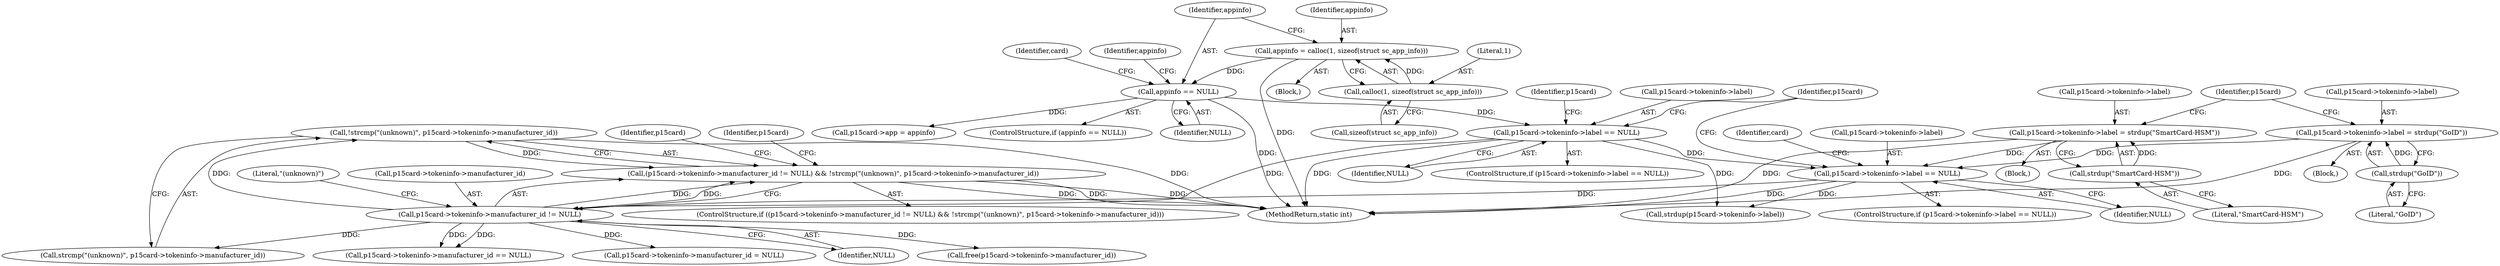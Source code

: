 digraph "0_OpenSC_360e95d45ac4123255a4c796db96337f332160ad#diff-d643a0fa169471dbf2912f4866dc49c5_6@API" {
"1000430" [label="(Call,!strcmp(\"(unknown)\", p15card->tokeninfo->manufacturer_id))"];
"1000423" [label="(Call,p15card->tokeninfo->manufacturer_id != NULL)"];
"1000409" [label="(Call,p15card->tokeninfo->label == NULL)"];
"1000400" [label="(Call,p15card->tokeninfo->label = strdup(\"SmartCard-HSM\"))"];
"1000406" [label="(Call,strdup(\"SmartCard-HSM\"))"];
"1000390" [label="(Call,p15card->tokeninfo->label = strdup(\"GoID\"))"];
"1000396" [label="(Call,strdup(\"GoID\"))"];
"1000365" [label="(Call,p15card->tokeninfo->label == NULL)"];
"1000150" [label="(Call,appinfo == NULL)"];
"1000143" [label="(Call,appinfo = calloc(1, sizeof(struct sc_app_info)))"];
"1000145" [label="(Call,calloc(1, sizeof(struct sc_app_info)))"];
"1000422" [label="(Call,(p15card->tokeninfo->manufacturer_id != NULL) && !strcmp(\"(unknown)\", p15card->tokeninfo->manufacturer_id))"];
"1000423" [label="(Call,p15card->tokeninfo->manufacturer_id != NULL)"];
"1000401" [label="(Call,p15card->tokeninfo->label)"];
"1000430" [label="(Call,!strcmp(\"(unknown)\", p15card->tokeninfo->manufacturer_id))"];
"1000150" [label="(Call,appinfo == NULL)"];
"1000397" [label="(Literal,\"GoID\")"];
"1000156" [label="(Identifier,card)"];
"1000422" [label="(Call,(p15card->tokeninfo->manufacturer_id != NULL) && !strcmp(\"(unknown)\", p15card->tokeninfo->manufacturer_id))"];
"1000146" [label="(Literal,1)"];
"1001087" [label="(MethodReturn,static int)"];
"1000371" [label="(Identifier,NULL)"];
"1000161" [label="(Identifier,appinfo)"];
"1000378" [label="(Identifier,p15card)"];
"1000424" [label="(Call,p15card->tokeninfo->manufacturer_id)"];
"1000365" [label="(Call,p15card->tokeninfo->label == NULL)"];
"1000415" [label="(Identifier,NULL)"];
"1000406" [label="(Call,strdup(\"SmartCard-HSM\"))"];
"1000107" [label="(Block,)"];
"1000143" [label="(Call,appinfo = calloc(1, sizeof(struct sc_app_info)))"];
"1000418" [label="(Identifier,card)"];
"1000445" [label="(Call,p15card->tokeninfo->manufacturer_id = NULL)"];
"1000456" [label="(Identifier,p15card)"];
"1000407" [label="(Literal,\"SmartCard-HSM\")"];
"1000364" [label="(ControlStructure,if (p15card->tokeninfo->label == NULL))"];
"1000439" [label="(Call,free(p15card->tokeninfo->manufacturer_id))"];
"1000391" [label="(Call,p15card->tokeninfo->label)"];
"1000390" [label="(Call,p15card->tokeninfo->label = strdup(\"GoID\"))"];
"1000412" [label="(Identifier,p15card)"];
"1000396" [label="(Call,strdup(\"GoID\"))"];
"1000149" [label="(ControlStructure,if (appinfo == NULL))"];
"1000410" [label="(Call,p15card->tokeninfo->label)"];
"1000426" [label="(Identifier,p15card)"];
"1000389" [label="(Block,)"];
"1000366" [label="(Call,p15card->tokeninfo->label)"];
"1000432" [label="(Literal,\"(unknown)\")"];
"1000429" [label="(Identifier,NULL)"];
"1000399" [label="(Block,)"];
"1000408" [label="(ControlStructure,if (p15card->tokeninfo->label == NULL))"];
"1000400" [label="(Call,p15card->tokeninfo->label = strdup(\"SmartCard-HSM\"))"];
"1000151" [label="(Identifier,appinfo)"];
"1000145" [label="(Call,calloc(1, sizeof(struct sc_app_info)))"];
"1000453" [label="(Call,p15card->tokeninfo->manufacturer_id == NULL)"];
"1000147" [label="(Call,sizeof(struct sc_app_info))"];
"1000431" [label="(Call,strcmp(\"(unknown)\", p15card->tokeninfo->manufacturer_id))"];
"1000442" [label="(Identifier,p15card)"];
"1000409" [label="(Call,p15card->tokeninfo->label == NULL)"];
"1000152" [label="(Identifier,NULL)"];
"1000513" [label="(Call,strdup(p15card->tokeninfo->label))"];
"1000144" [label="(Identifier,appinfo)"];
"1000421" [label="(ControlStructure,if ((p15card->tokeninfo->manufacturer_id != NULL) && !strcmp(\"(unknown)\", p15card->tokeninfo->manufacturer_id)))"];
"1000171" [label="(Call,p15card->app = appinfo)"];
"1000430" -> "1000422"  [label="AST: "];
"1000430" -> "1000431"  [label="CFG: "];
"1000431" -> "1000430"  [label="AST: "];
"1000422" -> "1000430"  [label="CFG: "];
"1000430" -> "1001087"  [label="DDG: "];
"1000430" -> "1000422"  [label="DDG: "];
"1000423" -> "1000430"  [label="DDG: "];
"1000423" -> "1000422"  [label="AST: "];
"1000423" -> "1000429"  [label="CFG: "];
"1000424" -> "1000423"  [label="AST: "];
"1000429" -> "1000423"  [label="AST: "];
"1000432" -> "1000423"  [label="CFG: "];
"1000422" -> "1000423"  [label="CFG: "];
"1000423" -> "1000422"  [label="DDG: "];
"1000423" -> "1000422"  [label="DDG: "];
"1000409" -> "1000423"  [label="DDG: "];
"1000365" -> "1000423"  [label="DDG: "];
"1000423" -> "1000431"  [label="DDG: "];
"1000423" -> "1000439"  [label="DDG: "];
"1000423" -> "1000445"  [label="DDG: "];
"1000423" -> "1000453"  [label="DDG: "];
"1000423" -> "1000453"  [label="DDG: "];
"1000409" -> "1000408"  [label="AST: "];
"1000409" -> "1000415"  [label="CFG: "];
"1000410" -> "1000409"  [label="AST: "];
"1000415" -> "1000409"  [label="AST: "];
"1000418" -> "1000409"  [label="CFG: "];
"1000426" -> "1000409"  [label="CFG: "];
"1000409" -> "1001087"  [label="DDG: "];
"1000400" -> "1000409"  [label="DDG: "];
"1000390" -> "1000409"  [label="DDG: "];
"1000365" -> "1000409"  [label="DDG: "];
"1000409" -> "1000513"  [label="DDG: "];
"1000400" -> "1000399"  [label="AST: "];
"1000400" -> "1000406"  [label="CFG: "];
"1000401" -> "1000400"  [label="AST: "];
"1000406" -> "1000400"  [label="AST: "];
"1000412" -> "1000400"  [label="CFG: "];
"1000400" -> "1001087"  [label="DDG: "];
"1000406" -> "1000400"  [label="DDG: "];
"1000406" -> "1000407"  [label="CFG: "];
"1000407" -> "1000406"  [label="AST: "];
"1000390" -> "1000389"  [label="AST: "];
"1000390" -> "1000396"  [label="CFG: "];
"1000391" -> "1000390"  [label="AST: "];
"1000396" -> "1000390"  [label="AST: "];
"1000412" -> "1000390"  [label="CFG: "];
"1000390" -> "1001087"  [label="DDG: "];
"1000396" -> "1000390"  [label="DDG: "];
"1000396" -> "1000397"  [label="CFG: "];
"1000397" -> "1000396"  [label="AST: "];
"1000365" -> "1000364"  [label="AST: "];
"1000365" -> "1000371"  [label="CFG: "];
"1000366" -> "1000365"  [label="AST: "];
"1000371" -> "1000365"  [label="AST: "];
"1000378" -> "1000365"  [label="CFG: "];
"1000426" -> "1000365"  [label="CFG: "];
"1000365" -> "1001087"  [label="DDG: "];
"1000150" -> "1000365"  [label="DDG: "];
"1000365" -> "1000513"  [label="DDG: "];
"1000150" -> "1000149"  [label="AST: "];
"1000150" -> "1000152"  [label="CFG: "];
"1000151" -> "1000150"  [label="AST: "];
"1000152" -> "1000150"  [label="AST: "];
"1000156" -> "1000150"  [label="CFG: "];
"1000161" -> "1000150"  [label="CFG: "];
"1000150" -> "1001087"  [label="DDG: "];
"1000143" -> "1000150"  [label="DDG: "];
"1000150" -> "1000171"  [label="DDG: "];
"1000143" -> "1000107"  [label="AST: "];
"1000143" -> "1000145"  [label="CFG: "];
"1000144" -> "1000143"  [label="AST: "];
"1000145" -> "1000143"  [label="AST: "];
"1000151" -> "1000143"  [label="CFG: "];
"1000143" -> "1001087"  [label="DDG: "];
"1000145" -> "1000143"  [label="DDG: "];
"1000145" -> "1000147"  [label="CFG: "];
"1000146" -> "1000145"  [label="AST: "];
"1000147" -> "1000145"  [label="AST: "];
"1000422" -> "1000421"  [label="AST: "];
"1000442" -> "1000422"  [label="CFG: "];
"1000456" -> "1000422"  [label="CFG: "];
"1000422" -> "1001087"  [label="DDG: "];
"1000422" -> "1001087"  [label="DDG: "];
"1000422" -> "1001087"  [label="DDG: "];
}
